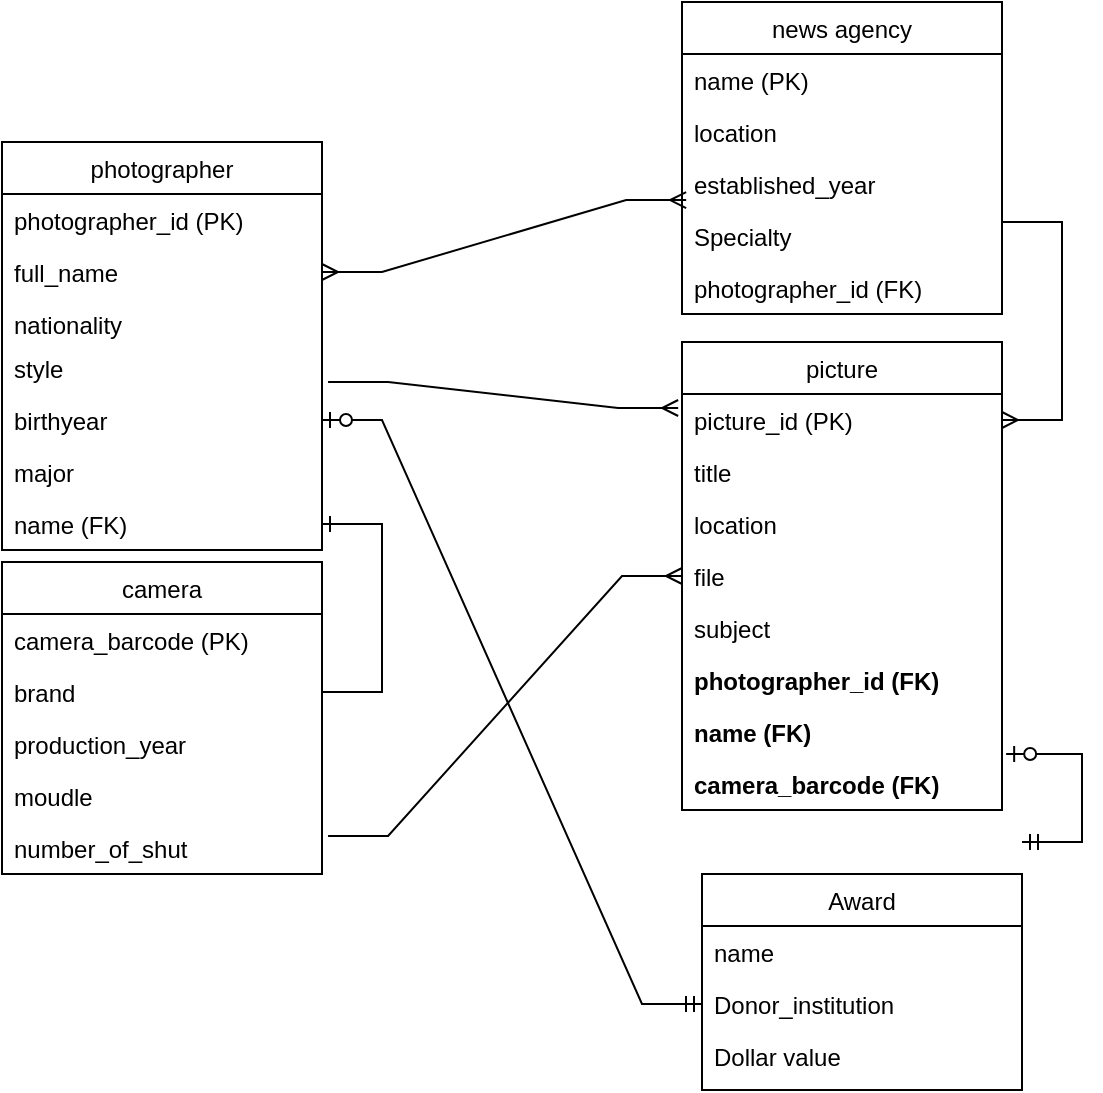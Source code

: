 <mxfile version="15.5.9" type="github">
  <diagram id="C5RBs43oDa-KdzZeNtuy" name="Page-1">
    <mxGraphModel dx="252" dy="332" grid="1" gridSize="10" guides="1" tooltips="1" connect="1" arrows="1" fold="1" page="1" pageScale="1" pageWidth="827" pageHeight="1169" math="0" shadow="0">
      <root>
        <mxCell id="WIyWlLk6GJQsqaUBKTNV-0" />
        <mxCell id="WIyWlLk6GJQsqaUBKTNV-1" parent="WIyWlLk6GJQsqaUBKTNV-0" />
        <mxCell id="zkfFHV4jXpPFQw0GAbJ--13" value="Award" style="swimlane;fontStyle=0;align=center;verticalAlign=top;childLayout=stackLayout;horizontal=1;startSize=26;horizontalStack=0;resizeParent=1;resizeLast=0;collapsible=1;marginBottom=0;rounded=0;shadow=0;strokeWidth=1;" parent="WIyWlLk6GJQsqaUBKTNV-1" vertex="1">
          <mxGeometry x="470" y="526" width="160" height="108" as="geometry">
            <mxRectangle x="340" y="380" width="170" height="26" as="alternateBounds" />
          </mxGeometry>
        </mxCell>
        <mxCell id="lfQL7us9wZJw8BtGqzVw-1" value="name" style="text;align=left;verticalAlign=top;spacingLeft=4;spacingRight=4;overflow=hidden;rotatable=0;points=[[0,0.5],[1,0.5]];portConstraint=eastwest;" parent="zkfFHV4jXpPFQw0GAbJ--13" vertex="1">
          <mxGeometry y="26" width="160" height="26" as="geometry" />
        </mxCell>
        <mxCell id="rPaO7Wa8zMfB5h_HWeel-11" value="Donor_institution" style="text;align=left;verticalAlign=top;spacingLeft=4;spacingRight=4;overflow=hidden;rotatable=0;points=[[0,0.5],[1,0.5]];portConstraint=eastwest;" vertex="1" parent="zkfFHV4jXpPFQw0GAbJ--13">
          <mxGeometry y="52" width="160" height="26" as="geometry" />
        </mxCell>
        <mxCell id="rPaO7Wa8zMfB5h_HWeel-9" value="Dollar value" style="text;align=left;verticalAlign=top;spacingLeft=4;spacingRight=4;overflow=hidden;rotatable=0;points=[[0,0.5],[1,0.5]];portConstraint=eastwest;" vertex="1" parent="zkfFHV4jXpPFQw0GAbJ--13">
          <mxGeometry y="78" width="160" height="26" as="geometry" />
        </mxCell>
        <mxCell id="lfQL7us9wZJw8BtGqzVw-2" value="picture" style="swimlane;fontStyle=0;align=center;verticalAlign=top;childLayout=stackLayout;horizontal=1;startSize=26;horizontalStack=0;resizeParent=1;resizeLast=0;collapsible=1;marginBottom=0;rounded=0;shadow=0;strokeWidth=1;" parent="WIyWlLk6GJQsqaUBKTNV-1" vertex="1">
          <mxGeometry x="460" y="260" width="160" height="234" as="geometry">
            <mxRectangle x="340" y="380" width="170" height="26" as="alternateBounds" />
          </mxGeometry>
        </mxCell>
        <mxCell id="lfQL7us9wZJw8BtGqzVw-3" value="picture_id (PK)&#xa;" style="text;align=left;verticalAlign=top;spacingLeft=4;spacingRight=4;overflow=hidden;rotatable=0;points=[[0,0.5],[1,0.5]];portConstraint=eastwest;" parent="lfQL7us9wZJw8BtGqzVw-2" vertex="1">
          <mxGeometry y="26" width="160" height="26" as="geometry" />
        </mxCell>
        <mxCell id="rPaO7Wa8zMfB5h_HWeel-1" value="title" style="text;align=left;verticalAlign=top;spacingLeft=4;spacingRight=4;overflow=hidden;rotatable=0;points=[[0,0.5],[1,0.5]];portConstraint=eastwest;" vertex="1" parent="lfQL7us9wZJw8BtGqzVw-2">
          <mxGeometry y="52" width="160" height="26" as="geometry" />
        </mxCell>
        <mxCell id="rPaO7Wa8zMfB5h_HWeel-2" value="location" style="text;align=left;verticalAlign=top;spacingLeft=4;spacingRight=4;overflow=hidden;rotatable=0;points=[[0,0.5],[1,0.5]];portConstraint=eastwest;" vertex="1" parent="lfQL7us9wZJw8BtGqzVw-2">
          <mxGeometry y="78" width="160" height="26" as="geometry" />
        </mxCell>
        <mxCell id="rPaO7Wa8zMfB5h_HWeel-3" value="file" style="text;align=left;verticalAlign=top;spacingLeft=4;spacingRight=4;overflow=hidden;rotatable=0;points=[[0,0.5],[1,0.5]];portConstraint=eastwest;" vertex="1" parent="lfQL7us9wZJw8BtGqzVw-2">
          <mxGeometry y="104" width="160" height="26" as="geometry" />
        </mxCell>
        <mxCell id="rPaO7Wa8zMfB5h_HWeel-24" value="subject" style="text;align=left;verticalAlign=top;spacingLeft=4;spacingRight=4;overflow=hidden;rotatable=0;points=[[0,0.5],[1,0.5]];portConstraint=eastwest;" vertex="1" parent="lfQL7us9wZJw8BtGqzVw-2">
          <mxGeometry y="130" width="160" height="26" as="geometry" />
        </mxCell>
        <mxCell id="rPaO7Wa8zMfB5h_HWeel-27" value="photographer_id (FK) " style="text;align=left;verticalAlign=top;spacingLeft=4;spacingRight=4;overflow=hidden;rotatable=0;points=[[0,0.5],[1,0.5]];portConstraint=eastwest;fontStyle=1" vertex="1" parent="lfQL7us9wZJw8BtGqzVw-2">
          <mxGeometry y="156" width="160" height="26" as="geometry" />
        </mxCell>
        <mxCell id="rPaO7Wa8zMfB5h_HWeel-29" value="name (FK)" style="text;align=left;verticalAlign=top;spacingLeft=4;spacingRight=4;overflow=hidden;rotatable=0;points=[[0,0.5],[1,0.5]];portConstraint=eastwest;fontStyle=1" vertex="1" parent="lfQL7us9wZJw8BtGqzVw-2">
          <mxGeometry y="182" width="160" height="26" as="geometry" />
        </mxCell>
        <mxCell id="lfQL7us9wZJw8BtGqzVw-4" value="camera_barcode (FK)" style="text;align=left;verticalAlign=top;spacingLeft=4;spacingRight=4;overflow=hidden;rotatable=0;points=[[0,0.5],[1,0.5]];portConstraint=eastwest;fontStyle=1" parent="lfQL7us9wZJw8BtGqzVw-2" vertex="1">
          <mxGeometry y="208" width="160" height="26" as="geometry" />
        </mxCell>
        <mxCell id="lfQL7us9wZJw8BtGqzVw-5" value="photographer" style="swimlane;fontStyle=0;align=center;verticalAlign=top;childLayout=stackLayout;horizontal=1;startSize=26;horizontalStack=0;resizeParent=1;resizeLast=0;collapsible=1;marginBottom=0;rounded=0;shadow=0;strokeWidth=1;" parent="WIyWlLk6GJQsqaUBKTNV-1" vertex="1">
          <mxGeometry x="120" y="160" width="160" height="204" as="geometry">
            <mxRectangle x="340" y="380" width="170" height="26" as="alternateBounds" />
          </mxGeometry>
        </mxCell>
        <mxCell id="lfQL7us9wZJw8BtGqzVw-9" value="photographer_id (PK)&#xa;" style="text;align=left;verticalAlign=top;spacingLeft=4;spacingRight=4;overflow=hidden;rotatable=0;points=[[0,0.5],[1,0.5]];portConstraint=eastwest;" parent="lfQL7us9wZJw8BtGqzVw-5" vertex="1">
          <mxGeometry y="26" width="160" height="26" as="geometry" />
        </mxCell>
        <mxCell id="lfQL7us9wZJw8BtGqzVw-10" value="full_name&#xa;" style="text;align=left;verticalAlign=top;spacingLeft=4;spacingRight=4;overflow=hidden;rotatable=0;points=[[0,0.5],[1,0.5]];portConstraint=eastwest;" parent="lfQL7us9wZJw8BtGqzVw-5" vertex="1">
          <mxGeometry y="52" width="160" height="26" as="geometry" />
        </mxCell>
        <mxCell id="lfQL7us9wZJw8BtGqzVw-6" value="nationality&#xa;" style="text;align=left;verticalAlign=top;spacingLeft=4;spacingRight=4;overflow=hidden;rotatable=0;points=[[0,0.5],[1,0.5]];portConstraint=eastwest;" parent="lfQL7us9wZJw8BtGqzVw-5" vertex="1">
          <mxGeometry y="78" width="160" height="22" as="geometry" />
        </mxCell>
        <mxCell id="lfQL7us9wZJw8BtGqzVw-8" value="style" style="text;align=left;verticalAlign=top;spacingLeft=4;spacingRight=4;overflow=hidden;rotatable=0;points=[[0,0.5],[1,0.5]];portConstraint=eastwest;" parent="lfQL7us9wZJw8BtGqzVw-5" vertex="1">
          <mxGeometry y="100" width="160" height="26" as="geometry" />
        </mxCell>
        <mxCell id="rPaO7Wa8zMfB5h_HWeel-4" value="birthyear" style="text;align=left;verticalAlign=top;spacingLeft=4;spacingRight=4;overflow=hidden;rotatable=0;points=[[0,0.5],[1,0.5]];portConstraint=eastwest;" vertex="1" parent="lfQL7us9wZJw8BtGqzVw-5">
          <mxGeometry y="126" width="160" height="26" as="geometry" />
        </mxCell>
        <mxCell id="rPaO7Wa8zMfB5h_HWeel-26" value="major" style="text;align=left;verticalAlign=top;spacingLeft=4;spacingRight=4;overflow=hidden;rotatable=0;points=[[0,0.5],[1,0.5]];portConstraint=eastwest;" vertex="1" parent="lfQL7us9wZJw8BtGqzVw-5">
          <mxGeometry y="152" width="160" height="26" as="geometry" />
        </mxCell>
        <mxCell id="lfQL7us9wZJw8BtGqzVw-7" value="name (FK)" style="text;align=left;verticalAlign=top;spacingLeft=4;spacingRight=4;overflow=hidden;rotatable=0;points=[[0,0.5],[1,0.5]];portConstraint=eastwest;" parent="lfQL7us9wZJw8BtGqzVw-5" vertex="1">
          <mxGeometry y="178" width="160" height="26" as="geometry" />
        </mxCell>
        <mxCell id="lfQL7us9wZJw8BtGqzVw-14" value="news agency" style="swimlane;fontStyle=0;align=center;verticalAlign=top;childLayout=stackLayout;horizontal=1;startSize=26;horizontalStack=0;resizeParent=1;resizeLast=0;collapsible=1;marginBottom=0;rounded=0;shadow=0;strokeWidth=1;" parent="WIyWlLk6GJQsqaUBKTNV-1" vertex="1">
          <mxGeometry x="460" y="90" width="160" height="156" as="geometry">
            <mxRectangle x="340" y="380" width="170" height="26" as="alternateBounds" />
          </mxGeometry>
        </mxCell>
        <mxCell id="lfQL7us9wZJw8BtGqzVw-15" value="name (PK)&#xa;" style="text;align=left;verticalAlign=top;spacingLeft=4;spacingRight=4;overflow=hidden;rotatable=0;points=[[0,0.5],[1,0.5]];portConstraint=eastwest;" parent="lfQL7us9wZJw8BtGqzVw-14" vertex="1">
          <mxGeometry y="26" width="160" height="26" as="geometry" />
        </mxCell>
        <mxCell id="lfQL7us9wZJw8BtGqzVw-20" value="location" style="text;align=left;verticalAlign=top;spacingLeft=4;spacingRight=4;overflow=hidden;rotatable=0;points=[[0,0.5],[1,0.5]];portConstraint=eastwest;" parent="lfQL7us9wZJw8BtGqzVw-14" vertex="1">
          <mxGeometry y="52" width="160" height="26" as="geometry" />
        </mxCell>
        <mxCell id="lfQL7us9wZJw8BtGqzVw-19" value="established_year" style="text;align=left;verticalAlign=top;spacingLeft=4;spacingRight=4;overflow=hidden;rotatable=0;points=[[0,0.5],[1,0.5]];portConstraint=eastwest;" parent="lfQL7us9wZJw8BtGqzVw-14" vertex="1">
          <mxGeometry y="78" width="160" height="26" as="geometry" />
        </mxCell>
        <mxCell id="rPaO7Wa8zMfB5h_HWeel-25" value="Specialty" style="text;align=left;verticalAlign=top;spacingLeft=4;spacingRight=4;overflow=hidden;rotatable=0;points=[[0,0.5],[1,0.5]];portConstraint=eastwest;" vertex="1" parent="lfQL7us9wZJw8BtGqzVw-14">
          <mxGeometry y="104" width="160" height="26" as="geometry" />
        </mxCell>
        <mxCell id="lfQL7us9wZJw8BtGqzVw-18" value="photographer_id (FK)" style="text;align=left;verticalAlign=top;spacingLeft=4;spacingRight=4;overflow=hidden;rotatable=0;points=[[0,0.5],[1,0.5]];portConstraint=eastwest;" parent="lfQL7us9wZJw8BtGqzVw-14" vertex="1">
          <mxGeometry y="130" width="160" height="26" as="geometry" />
        </mxCell>
        <mxCell id="lfQL7us9wZJw8BtGqzVw-21" value="camera" style="swimlane;fontStyle=0;align=center;verticalAlign=top;childLayout=stackLayout;horizontal=1;startSize=26;horizontalStack=0;resizeParent=1;resizeLast=0;collapsible=1;marginBottom=0;rounded=0;shadow=0;strokeWidth=1;" parent="WIyWlLk6GJQsqaUBKTNV-1" vertex="1">
          <mxGeometry x="120" y="370" width="160" height="156" as="geometry">
            <mxRectangle x="340" y="380" width="170" height="26" as="alternateBounds" />
          </mxGeometry>
        </mxCell>
        <mxCell id="rPaO7Wa8zMfB5h_HWeel-28" value="camera_barcode (PK)" style="text;align=left;verticalAlign=top;spacingLeft=4;spacingRight=4;overflow=hidden;rotatable=0;points=[[0,0.5],[1,0.5]];portConstraint=eastwest;" vertex="1" parent="lfQL7us9wZJw8BtGqzVw-21">
          <mxGeometry y="26" width="160" height="26" as="geometry" />
        </mxCell>
        <mxCell id="lfQL7us9wZJw8BtGqzVw-22" value="brand" style="text;align=left;verticalAlign=top;spacingLeft=4;spacingRight=4;overflow=hidden;rotatable=0;points=[[0,0.5],[1,0.5]];portConstraint=eastwest;" parent="lfQL7us9wZJw8BtGqzVw-21" vertex="1">
          <mxGeometry y="52" width="160" height="26" as="geometry" />
        </mxCell>
        <mxCell id="rPaO7Wa8zMfB5h_HWeel-5" value="production_year" style="text;align=left;verticalAlign=top;spacingLeft=4;spacingRight=4;overflow=hidden;rotatable=0;points=[[0,0.5],[1,0.5]];portConstraint=eastwest;" vertex="1" parent="lfQL7us9wZJw8BtGqzVw-21">
          <mxGeometry y="78" width="160" height="26" as="geometry" />
        </mxCell>
        <mxCell id="rPaO7Wa8zMfB5h_HWeel-7" value="moudle" style="text;align=left;verticalAlign=top;spacingLeft=4;spacingRight=4;overflow=hidden;rotatable=0;points=[[0,0.5],[1,0.5]];portConstraint=eastwest;" vertex="1" parent="lfQL7us9wZJw8BtGqzVw-21">
          <mxGeometry y="104" width="160" height="26" as="geometry" />
        </mxCell>
        <mxCell id="rPaO7Wa8zMfB5h_HWeel-8" value="number_of_shut" style="text;align=left;verticalAlign=top;spacingLeft=4;spacingRight=4;overflow=hidden;rotatable=0;points=[[0,0.5],[1,0.5]];portConstraint=eastwest;" vertex="1" parent="lfQL7us9wZJw8BtGqzVw-21">
          <mxGeometry y="130" width="160" height="26" as="geometry" />
        </mxCell>
        <mxCell id="rPaO7Wa8zMfB5h_HWeel-12" value="" style="edgeStyle=entityRelationEdgeStyle;fontSize=12;html=1;endArrow=ERone;endFill=1;rounded=0;exitX=1;exitY=0.5;exitDx=0;exitDy=0;" edge="1" parent="WIyWlLk6GJQsqaUBKTNV-1" source="lfQL7us9wZJw8BtGqzVw-22" target="lfQL7us9wZJw8BtGqzVw-7">
          <mxGeometry width="100" height="100" relative="1" as="geometry">
            <mxPoint x="350" y="530" as="sourcePoint" />
            <mxPoint x="260" y="338" as="targetPoint" />
          </mxGeometry>
        </mxCell>
        <mxCell id="rPaO7Wa8zMfB5h_HWeel-17" value="" style="edgeStyle=entityRelationEdgeStyle;fontSize=12;html=1;endArrow=ERmany;rounded=0;exitX=1.019;exitY=0.769;exitDx=0;exitDy=0;exitPerimeter=0;entryX=-0.012;entryY=0.269;entryDx=0;entryDy=0;entryPerimeter=0;" edge="1" parent="WIyWlLk6GJQsqaUBKTNV-1" source="lfQL7us9wZJw8BtGqzVw-8" target="lfQL7us9wZJw8BtGqzVw-3">
          <mxGeometry width="100" height="100" relative="1" as="geometry">
            <mxPoint x="290" y="280" as="sourcePoint" />
            <mxPoint x="390" y="180" as="targetPoint" />
          </mxGeometry>
        </mxCell>
        <mxCell id="rPaO7Wa8zMfB5h_HWeel-18" value="" style="edgeStyle=entityRelationEdgeStyle;fontSize=12;html=1;endArrow=ERmany;startArrow=ERmany;rounded=0;entryX=0.013;entryY=0.808;entryDx=0;entryDy=0;entryPerimeter=0;exitX=1;exitY=0.5;exitDx=0;exitDy=0;" edge="1" parent="WIyWlLk6GJQsqaUBKTNV-1" source="lfQL7us9wZJw8BtGqzVw-10" target="lfQL7us9wZJw8BtGqzVw-19">
          <mxGeometry width="100" height="100" relative="1" as="geometry">
            <mxPoint x="280" y="210" as="sourcePoint" />
            <mxPoint x="380" y="110" as="targetPoint" />
          </mxGeometry>
        </mxCell>
        <mxCell id="rPaO7Wa8zMfB5h_HWeel-20" value="" style="edgeStyle=entityRelationEdgeStyle;fontSize=12;html=1;endArrow=ERmany;rounded=0;exitX=1.019;exitY=0.269;exitDx=0;exitDy=0;exitPerimeter=0;entryX=0;entryY=0.5;entryDx=0;entryDy=0;" edge="1" parent="WIyWlLk6GJQsqaUBKTNV-1" source="rPaO7Wa8zMfB5h_HWeel-8" target="rPaO7Wa8zMfB5h_HWeel-3">
          <mxGeometry width="100" height="100" relative="1" as="geometry">
            <mxPoint x="290" y="480" as="sourcePoint" />
            <mxPoint x="390" y="380" as="targetPoint" />
          </mxGeometry>
        </mxCell>
        <mxCell id="rPaO7Wa8zMfB5h_HWeel-21" value="" style="edgeStyle=entityRelationEdgeStyle;fontSize=12;html=1;endArrow=ERmany;rounded=0;" edge="1" parent="WIyWlLk6GJQsqaUBKTNV-1" target="lfQL7us9wZJw8BtGqzVw-3">
          <mxGeometry width="100" height="100" relative="1" as="geometry">
            <mxPoint x="620" y="200" as="sourcePoint" />
            <mxPoint x="680" y="320" as="targetPoint" />
          </mxGeometry>
        </mxCell>
        <mxCell id="rPaO7Wa8zMfB5h_HWeel-22" value="" style="edgeStyle=entityRelationEdgeStyle;fontSize=12;html=1;endArrow=ERzeroToOne;startArrow=ERmandOne;rounded=0;entryX=1.013;entryY=-0.077;entryDx=0;entryDy=0;entryPerimeter=0;" edge="1" parent="WIyWlLk6GJQsqaUBKTNV-1" target="lfQL7us9wZJw8BtGqzVw-4">
          <mxGeometry width="100" height="100" relative="1" as="geometry">
            <mxPoint x="630" y="510" as="sourcePoint" />
            <mxPoint x="690" y="389" as="targetPoint" />
          </mxGeometry>
        </mxCell>
        <mxCell id="rPaO7Wa8zMfB5h_HWeel-23" value="" style="edgeStyle=entityRelationEdgeStyle;fontSize=12;html=1;endArrow=ERzeroToOne;startArrow=ERmandOne;rounded=0;entryX=1;entryY=0.5;entryDx=0;entryDy=0;exitX=0;exitY=0.5;exitDx=0;exitDy=0;" edge="1" parent="WIyWlLk6GJQsqaUBKTNV-1" source="rPaO7Wa8zMfB5h_HWeel-11" target="rPaO7Wa8zMfB5h_HWeel-4">
          <mxGeometry width="100" height="100" relative="1" as="geometry">
            <mxPoint x="360" y="370" as="sourcePoint" />
            <mxPoint x="460" y="270" as="targetPoint" />
          </mxGeometry>
        </mxCell>
      </root>
    </mxGraphModel>
  </diagram>
</mxfile>
